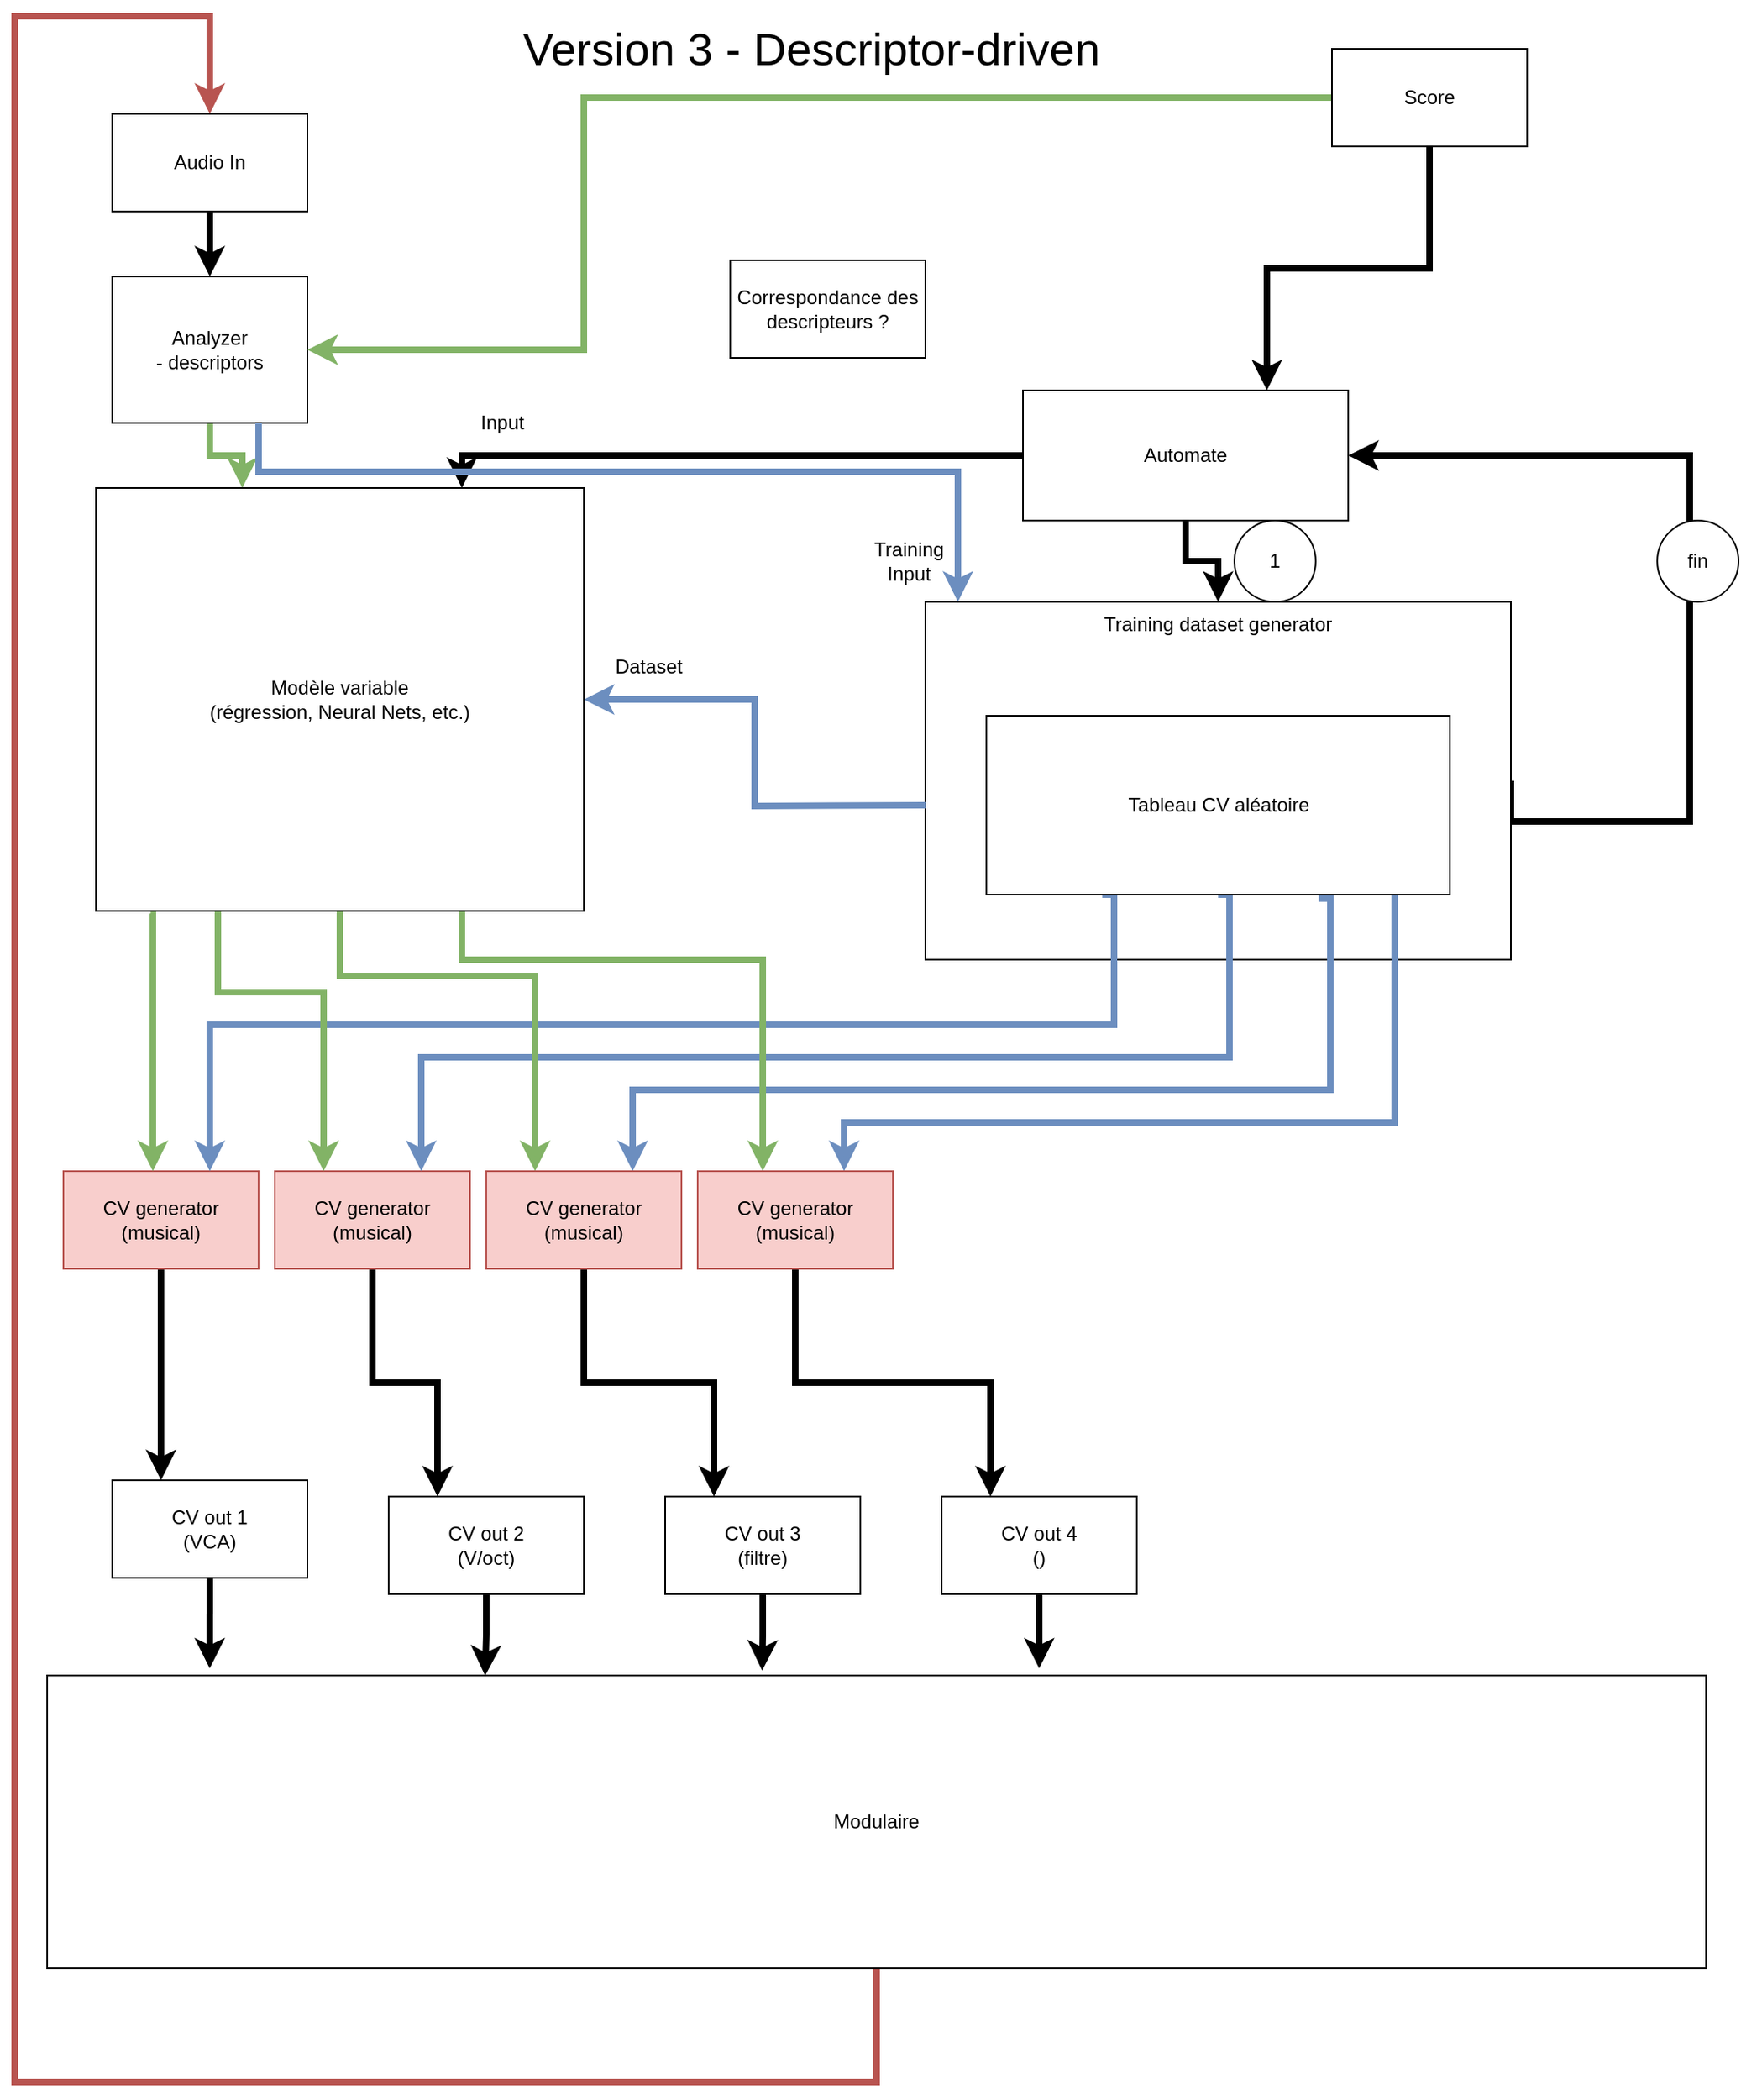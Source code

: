 <mxfile version="14.2.9" type="device"><diagram id="5SEcz89DWQEZ9QOBVA9q" name="Page-1"><mxGraphModel dx="1217" dy="799" grid="1" gridSize="10" guides="1" tooltips="1" connect="1" arrows="1" fold="1" page="1" pageScale="1" pageWidth="1100" pageHeight="1700" math="0" shadow="0"><root><mxCell id="0"/><mxCell id="1" parent="0"/><mxCell id="4c7QL7zh7migVMV3x9H4-15" style="edgeStyle=orthogonalEdgeStyle;rounded=0;orthogonalLoop=1;jettySize=auto;html=1;entryX=0.5;entryY=0;entryDx=0;entryDy=0;exitX=0.5;exitY=1;exitDx=0;exitDy=0;fillColor=#f8cecc;strokeColor=#b85450;strokeWidth=4;" parent="1" source="4c7QL7zh7migVMV3x9H4-1" target="4c7QL7zh7migVMV3x9H4-14" edge="1"><mxGeometry relative="1" as="geometry"><Array as="points"><mxPoint x="550" y="1300"/><mxPoint x="20" y="1300"/><mxPoint x="20" y="30"/><mxPoint x="140" y="30"/></Array></mxGeometry></mxCell><mxCell id="4c7QL7zh7migVMV3x9H4-1" value="Modulaire" style="rounded=0;whiteSpace=wrap;html=1;" parent="1" vertex="1"><mxGeometry x="40" y="1050" width="1020" height="180" as="geometry"/></mxCell><mxCell id="4c7QL7zh7migVMV3x9H4-55" style="edgeStyle=orthogonalEdgeStyle;rounded=0;orthogonalLoop=1;jettySize=auto;html=1;exitX=0.5;exitY=1;exitDx=0;exitDy=0;entryX=0.098;entryY=-0.024;entryDx=0;entryDy=0;entryPerimeter=0;strokeWidth=4;fontSize=12;" parent="1" source="4c7QL7zh7migVMV3x9H4-11" target="4c7QL7zh7migVMV3x9H4-1" edge="1"><mxGeometry relative="1" as="geometry"/></mxCell><mxCell id="4c7QL7zh7migVMV3x9H4-11" value="CV out 1&lt;br&gt;(VCA)" style="rounded=0;whiteSpace=wrap;html=1;" parent="1" vertex="1"><mxGeometry x="80" y="930" width="120" height="60" as="geometry"/></mxCell><mxCell id="4c7QL7zh7migVMV3x9H4-24" style="edgeStyle=orthogonalEdgeStyle;rounded=0;orthogonalLoop=1;jettySize=auto;html=1;exitX=0.5;exitY=1;exitDx=0;exitDy=0;entryX=0.5;entryY=0;entryDx=0;entryDy=0;strokeWidth=4;" parent="1" source="4c7QL7zh7migVMV3x9H4-14" target="4c7QL7zh7migVMV3x9H4-16" edge="1"><mxGeometry relative="1" as="geometry"/></mxCell><mxCell id="4c7QL7zh7migVMV3x9H4-14" value="Audio In" style="rounded=0;whiteSpace=wrap;html=1;" parent="1" vertex="1"><mxGeometry x="80" y="90" width="120" height="60" as="geometry"/></mxCell><mxCell id="4c7QL7zh7migVMV3x9H4-70" value="" style="edgeStyle=orthogonalEdgeStyle;rounded=0;orthogonalLoop=1;jettySize=auto;html=1;strokeWidth=4;fontSize=12;fillColor=#d5e8d4;strokeColor=#82b366;" parent="1" source="4c7QL7zh7migVMV3x9H4-16" target="4c7QL7zh7migVMV3x9H4-69" edge="1"><mxGeometry relative="1" as="geometry"><Array as="points"><mxPoint x="140" y="300"/><mxPoint x="160" y="300"/></Array></mxGeometry></mxCell><mxCell id="4c7QL7zh7migVMV3x9H4-16" value="Analyzer&lt;br&gt;- descriptors" style="rounded=0;whiteSpace=wrap;html=1;" parent="1" vertex="1"><mxGeometry x="80" y="190" width="120" height="90" as="geometry"/></mxCell><mxCell id="4c7QL7zh7migVMV3x9H4-28" style="edgeStyle=orthogonalEdgeStyle;rounded=0;orthogonalLoop=1;jettySize=auto;html=1;entryX=0.25;entryY=0;entryDx=0;entryDy=0;strokeWidth=4;" parent="1" source="4c7QL7zh7migVMV3x9H4-17" target="4c7QL7zh7migVMV3x9H4-11" edge="1"><mxGeometry relative="1" as="geometry"/></mxCell><mxCell id="4c7QL7zh7migVMV3x9H4-17" value="CV generator (musical)" style="rounded=0;whiteSpace=wrap;html=1;fillColor=#f8cecc;strokeColor=#b85450;" parent="1" vertex="1"><mxGeometry x="50" y="740" width="120" height="60" as="geometry"/></mxCell><mxCell id="4c7QL7zh7migVMV3x9H4-38" style="edgeStyle=orthogonalEdgeStyle;rounded=0;orthogonalLoop=1;jettySize=auto;html=1;entryX=1;entryY=0.5;entryDx=0;entryDy=0;strokeWidth=4;fontSize=12;exitX=1;exitY=0.5;exitDx=0;exitDy=0;" parent="1" source="4c7QL7zh7migVMV3x9H4-18" target="4c7QL7zh7migVMV3x9H4-31" edge="1"><mxGeometry relative="1" as="geometry"><Array as="points"><mxPoint x="1050" y="525"/><mxPoint x="1050" y="300"/></Array></mxGeometry></mxCell><mxCell id="4c7QL7zh7migVMV3x9H4-18" value="Training dataset generator" style="rounded=0;whiteSpace=wrap;html=1;align=center;verticalAlign=top;" parent="1" vertex="1"><mxGeometry x="580" y="390" width="360" height="220" as="geometry"/></mxCell><mxCell id="4c7QL7zh7migVMV3x9H4-21" style="edgeStyle=orthogonalEdgeStyle;rounded=0;orthogonalLoop=1;jettySize=auto;html=1;exitX=0.5;exitY=1;exitDx=0;exitDy=0;entryX=0.264;entryY=0.001;entryDx=0;entryDy=0;entryPerimeter=0;strokeWidth=4;" parent="1" source="4c7QL7zh7migVMV3x9H4-20" target="4c7QL7zh7migVMV3x9H4-1" edge="1"><mxGeometry relative="1" as="geometry"/></mxCell><mxCell id="4c7QL7zh7migVMV3x9H4-20" value="CV out 2&lt;br&gt;(V/oct)" style="rounded=0;whiteSpace=wrap;html=1;" parent="1" vertex="1"><mxGeometry x="250" y="940" width="120" height="60" as="geometry"/></mxCell><mxCell id="4c7QL7zh7migVMV3x9H4-30" value="Version 3 - Descriptor-driven" style="text;html=1;strokeColor=none;fillColor=none;align=center;verticalAlign=middle;whiteSpace=wrap;rounded=0;fontSize=28;" parent="1" vertex="1"><mxGeometry x="190" y="20" width="640" height="60" as="geometry"/></mxCell><mxCell id="4c7QL7zh7migVMV3x9H4-32" style="edgeStyle=orthogonalEdgeStyle;rounded=0;orthogonalLoop=1;jettySize=auto;html=1;strokeWidth=4;fontSize=12;" parent="1" source="4c7QL7zh7migVMV3x9H4-31" target="4c7QL7zh7migVMV3x9H4-18" edge="1"><mxGeometry relative="1" as="geometry"/></mxCell><mxCell id="4c7QL7zh7migVMV3x9H4-74" style="edgeStyle=orthogonalEdgeStyle;rounded=0;orthogonalLoop=1;jettySize=auto;html=1;exitX=0;exitY=0.5;exitDx=0;exitDy=0;entryX=0.75;entryY=0;entryDx=0;entryDy=0;strokeWidth=4;fontSize=12;" parent="1" source="4c7QL7zh7migVMV3x9H4-31" target="4c7QL7zh7migVMV3x9H4-69" edge="1"><mxGeometry relative="1" as="geometry"/></mxCell><mxCell id="4c7QL7zh7migVMV3x9H4-31" value="Automate" style="rounded=0;whiteSpace=wrap;html=1;fontSize=12;" parent="1" vertex="1"><mxGeometry x="640" y="260" width="200" height="80" as="geometry"/></mxCell><mxCell id="4c7QL7zh7migVMV3x9H4-33" value="1" style="ellipse;whiteSpace=wrap;html=1;aspect=fixed;fontSize=12;" parent="1" vertex="1"><mxGeometry x="770" y="340" width="50" height="50" as="geometry"/></mxCell><mxCell id="4c7QL7zh7migVMV3x9H4-39" value="fin" style="ellipse;whiteSpace=wrap;html=1;aspect=fixed;fontSize=12;" parent="1" vertex="1"><mxGeometry x="1030" y="340" width="50" height="50" as="geometry"/></mxCell><mxCell id="4c7QL7zh7migVMV3x9H4-52" style="edgeStyle=orthogonalEdgeStyle;rounded=0;orthogonalLoop=1;jettySize=auto;html=1;entryX=0.25;entryY=0;entryDx=0;entryDy=0;strokeWidth=4;fontSize=12;" parent="1" source="4c7QL7zh7migVMV3x9H4-50" target="4c7QL7zh7migVMV3x9H4-20" edge="1"><mxGeometry relative="1" as="geometry"/></mxCell><mxCell id="4c7QL7zh7migVMV3x9H4-50" value="CV generator (musical)" style="rounded=0;whiteSpace=wrap;html=1;fillColor=#f8cecc;strokeColor=#b85450;" parent="1" vertex="1"><mxGeometry x="180" y="740" width="120" height="60" as="geometry"/></mxCell><mxCell id="4c7QL7zh7migVMV3x9H4-58" style="edgeStyle=orthogonalEdgeStyle;rounded=0;orthogonalLoop=1;jettySize=auto;html=1;entryX=0.431;entryY=-0.017;entryDx=0;entryDy=0;entryPerimeter=0;strokeWidth=4;fontSize=12;" parent="1" source="4c7QL7zh7migVMV3x9H4-56" target="4c7QL7zh7migVMV3x9H4-1" edge="1"><mxGeometry relative="1" as="geometry"/></mxCell><mxCell id="4c7QL7zh7migVMV3x9H4-56" value="CV out 3&lt;br&gt;(filtre)" style="rounded=0;whiteSpace=wrap;html=1;" parent="1" vertex="1"><mxGeometry x="420" y="940" width="120" height="60" as="geometry"/></mxCell><mxCell id="4c7QL7zh7migVMV3x9H4-60" style="edgeStyle=orthogonalEdgeStyle;rounded=0;orthogonalLoop=1;jettySize=auto;html=1;entryX=0.598;entryY=-0.024;entryDx=0;entryDy=0;entryPerimeter=0;strokeWidth=4;fontSize=12;" parent="1" source="4c7QL7zh7migVMV3x9H4-59" target="4c7QL7zh7migVMV3x9H4-1" edge="1"><mxGeometry relative="1" as="geometry"/></mxCell><mxCell id="4c7QL7zh7migVMV3x9H4-59" value="CV out 4&lt;br&gt;()" style="rounded=0;whiteSpace=wrap;html=1;" parent="1" vertex="1"><mxGeometry x="590" y="940" width="120" height="60" as="geometry"/></mxCell><mxCell id="4c7QL7zh7migVMV3x9H4-65" style="edgeStyle=orthogonalEdgeStyle;rounded=0;orthogonalLoop=1;jettySize=auto;html=1;exitX=0.25;exitY=1;exitDx=0;exitDy=0;strokeWidth=4;fontSize=12;fillColor=#dae8fc;strokeColor=#6c8ebf;entryX=0.75;entryY=0;entryDx=0;entryDy=0;" parent="1" source="4c7QL7zh7migVMV3x9H4-62" target="4c7QL7zh7migVMV3x9H4-17" edge="1"><mxGeometry relative="1" as="geometry"><Array as="points"><mxPoint x="696" y="570"/><mxPoint x="696" y="650"/><mxPoint x="140" y="650"/></Array></mxGeometry></mxCell><mxCell id="4c7QL7zh7migVMV3x9H4-66" style="edgeStyle=orthogonalEdgeStyle;rounded=0;orthogonalLoop=1;jettySize=auto;html=1;exitX=0.5;exitY=1;exitDx=0;exitDy=0;strokeWidth=4;fontSize=12;fillColor=#dae8fc;strokeColor=#6c8ebf;entryX=0.75;entryY=0;entryDx=0;entryDy=0;" parent="1" source="4c7QL7zh7migVMV3x9H4-62" target="4c7QL7zh7migVMV3x9H4-50" edge="1"><mxGeometry relative="1" as="geometry"><Array as="points"><mxPoint x="767" y="570"/><mxPoint x="767" y="670"/><mxPoint x="270" y="670"/></Array></mxGeometry></mxCell><mxCell id="4c7QL7zh7migVMV3x9H4-67" style="edgeStyle=orthogonalEdgeStyle;rounded=0;orthogonalLoop=1;jettySize=auto;html=1;strokeWidth=4;fontSize=12;exitX=0.717;exitY=1.022;exitDx=0;exitDy=0;exitPerimeter=0;fillColor=#dae8fc;strokeColor=#6c8ebf;entryX=0.75;entryY=0;entryDx=0;entryDy=0;" parent="1" source="4c7QL7zh7migVMV3x9H4-62" target="4c7QL7zh7migVMV3x9H4-79" edge="1"><mxGeometry relative="1" as="geometry"><Array as="points"><mxPoint x="829" y="572"/><mxPoint x="829" y="690"/><mxPoint x="400" y="690"/></Array></mxGeometry></mxCell><mxCell id="4c7QL7zh7migVMV3x9H4-68" style="edgeStyle=orthogonalEdgeStyle;rounded=0;orthogonalLoop=1;jettySize=auto;html=1;exitX=0.881;exitY=1;exitDx=0;exitDy=0;strokeWidth=4;fontSize=12;exitPerimeter=0;fillColor=#dae8fc;strokeColor=#6c8ebf;entryX=0.75;entryY=0;entryDx=0;entryDy=0;" parent="1" source="4c7QL7zh7migVMV3x9H4-62" target="4c7QL7zh7migVMV3x9H4-81" edge="1"><mxGeometry relative="1" as="geometry"><Array as="points"><mxPoint x="869" y="710"/><mxPoint x="530" y="710"/></Array></mxGeometry></mxCell><mxCell id="4c7QL7zh7migVMV3x9H4-72" style="edgeStyle=orthogonalEdgeStyle;rounded=0;orthogonalLoop=1;jettySize=auto;html=1;entryX=1;entryY=0.5;entryDx=0;entryDy=0;strokeWidth=4;fontSize=12;fillColor=#dae8fc;strokeColor=#6c8ebf;" parent="1" target="4c7QL7zh7migVMV3x9H4-69" edge="1"><mxGeometry relative="1" as="geometry"><mxPoint x="580" y="515" as="sourcePoint"/></mxGeometry></mxCell><mxCell id="4c7QL7zh7migVMV3x9H4-62" value="Tableau CV aléatoire" style="rounded=0;whiteSpace=wrap;html=1;fontSize=12;" parent="1" vertex="1"><mxGeometry x="617.5" y="460" width="285" height="110" as="geometry"/></mxCell><mxCell id="4c7QL7zh7migVMV3x9H4-77" style="edgeStyle=orthogonalEdgeStyle;rounded=0;orthogonalLoop=1;jettySize=auto;html=1;strokeWidth=4;fontSize=12;exitX=0.112;exitY=1.006;exitDx=0;exitDy=0;exitPerimeter=0;fillColor=#d5e8d4;strokeColor=#82b366;" parent="1" target="4c7QL7zh7migVMV3x9H4-17" edge="1" source="4c7QL7zh7migVMV3x9H4-69"><mxGeometry relative="1" as="geometry"><mxPoint x="105" y="590" as="sourcePoint"/><Array as="points"><mxPoint x="105" y="582"/></Array></mxGeometry></mxCell><mxCell id="4c7QL7zh7migVMV3x9H4-78" style="edgeStyle=orthogonalEdgeStyle;rounded=0;orthogonalLoop=1;jettySize=auto;html=1;exitX=0.25;exitY=1;exitDx=0;exitDy=0;strokeWidth=4;fontSize=12;fillColor=#d5e8d4;strokeColor=#82b366;" parent="1" source="4c7QL7zh7migVMV3x9H4-69" target="4c7QL7zh7migVMV3x9H4-50" edge="1"><mxGeometry relative="1" as="geometry"><Array as="points"><mxPoint x="145" y="630"/><mxPoint x="210" y="630"/></Array></mxGeometry></mxCell><mxCell id="4c7QL7zh7migVMV3x9H4-80" style="edgeStyle=orthogonalEdgeStyle;rounded=0;orthogonalLoop=1;jettySize=auto;html=1;exitX=0.5;exitY=1;exitDx=0;exitDy=0;strokeWidth=4;fontSize=12;fillColor=#d5e8d4;strokeColor=#82b366;" parent="1" source="4c7QL7zh7migVMV3x9H4-69" target="4c7QL7zh7migVMV3x9H4-79" edge="1"><mxGeometry relative="1" as="geometry"><Array as="points"><mxPoint x="220" y="620"/><mxPoint x="340" y="620"/></Array></mxGeometry></mxCell><mxCell id="4c7QL7zh7migVMV3x9H4-82" style="edgeStyle=orthogonalEdgeStyle;rounded=0;orthogonalLoop=1;jettySize=auto;html=1;exitX=0.75;exitY=1;exitDx=0;exitDy=0;strokeWidth=4;fontSize=12;fillColor=#d5e8d4;strokeColor=#82b366;" parent="1" source="4c7QL7zh7migVMV3x9H4-69" target="4c7QL7zh7migVMV3x9H4-81" edge="1"><mxGeometry relative="1" as="geometry"><Array as="points"><mxPoint x="295" y="610"/><mxPoint x="480" y="610"/></Array></mxGeometry></mxCell><mxCell id="4c7QL7zh7migVMV3x9H4-69" value="Modèle variable&lt;br&gt;(régression, Neural Nets, etc.)" style="rounded=0;whiteSpace=wrap;html=1;fontSize=12;" parent="1" vertex="1"><mxGeometry x="70" y="320" width="300" height="260" as="geometry"/></mxCell><mxCell id="4c7QL7zh7migVMV3x9H4-71" value="Training Input" style="text;html=1;strokeColor=none;fillColor=none;align=center;verticalAlign=middle;whiteSpace=wrap;rounded=0;fontSize=12;" parent="1" vertex="1"><mxGeometry x="550" y="355" width="40" height="20" as="geometry"/></mxCell><mxCell id="4c7QL7zh7migVMV3x9H4-73" value="Dataset" style="text;html=1;strokeColor=none;fillColor=none;align=center;verticalAlign=middle;whiteSpace=wrap;rounded=0;fontSize=12;" parent="1" vertex="1"><mxGeometry x="390" y="420" width="40" height="20" as="geometry"/></mxCell><mxCell id="4c7QL7zh7migVMV3x9H4-76" value="Input" style="text;html=1;strokeColor=none;fillColor=none;align=center;verticalAlign=middle;whiteSpace=wrap;rounded=0;fontSize=12;" parent="1" vertex="1"><mxGeometry x="300" y="270" width="40" height="20" as="geometry"/></mxCell><mxCell id="4c7QL7zh7migVMV3x9H4-83" style="edgeStyle=orthogonalEdgeStyle;rounded=0;orthogonalLoop=1;jettySize=auto;html=1;exitX=0.5;exitY=1;exitDx=0;exitDy=0;entryX=0.25;entryY=0;entryDx=0;entryDy=0;strokeWidth=4;fontSize=12;" parent="1" source="4c7QL7zh7migVMV3x9H4-79" target="4c7QL7zh7migVMV3x9H4-56" edge="1"><mxGeometry relative="1" as="geometry"/></mxCell><mxCell id="4c7QL7zh7migVMV3x9H4-79" value="CV generator (musical)" style="rounded=0;whiteSpace=wrap;html=1;fillColor=#f8cecc;strokeColor=#b85450;" parent="1" vertex="1"><mxGeometry x="310" y="740" width="120" height="60" as="geometry"/></mxCell><mxCell id="4c7QL7zh7migVMV3x9H4-84" style="edgeStyle=orthogonalEdgeStyle;rounded=0;orthogonalLoop=1;jettySize=auto;html=1;exitX=0.5;exitY=1;exitDx=0;exitDy=0;entryX=0.25;entryY=0;entryDx=0;entryDy=0;strokeWidth=4;fontSize=12;" parent="1" source="4c7QL7zh7migVMV3x9H4-81" target="4c7QL7zh7migVMV3x9H4-59" edge="1"><mxGeometry relative="1" as="geometry"/></mxCell><mxCell id="4c7QL7zh7migVMV3x9H4-81" value="CV generator (musical)" style="rounded=0;whiteSpace=wrap;html=1;fillColor=#f8cecc;strokeColor=#b85450;" parent="1" vertex="1"><mxGeometry x="440" y="740" width="120" height="60" as="geometry"/></mxCell><mxCell id="4c7QL7zh7migVMV3x9H4-86" style="edgeStyle=orthogonalEdgeStyle;rounded=0;orthogonalLoop=1;jettySize=auto;html=1;entryX=0.75;entryY=0;entryDx=0;entryDy=0;strokeWidth=4;fontSize=12;" parent="1" source="4c7QL7zh7migVMV3x9H4-85" target="4c7QL7zh7migVMV3x9H4-31" edge="1"><mxGeometry relative="1" as="geometry"/></mxCell><mxCell id="sM3n51xxNkjI7NKfwClg-3" style="edgeStyle=orthogonalEdgeStyle;rounded=0;orthogonalLoop=1;jettySize=auto;html=1;exitX=0;exitY=0.5;exitDx=0;exitDy=0;entryX=1;entryY=0.5;entryDx=0;entryDy=0;strokeWidth=4;fillColor=#d5e8d4;strokeColor=#82b366;" edge="1" parent="1" source="4c7QL7zh7migVMV3x9H4-85" target="4c7QL7zh7migVMV3x9H4-16"><mxGeometry relative="1" as="geometry"><Array as="points"><mxPoint x="370" y="80"/><mxPoint x="370" y="235"/></Array></mxGeometry></mxCell><mxCell id="4c7QL7zh7migVMV3x9H4-85" value="Score" style="rounded=0;whiteSpace=wrap;html=1;fontSize=12;align=center;" parent="1" vertex="1"><mxGeometry x="830" y="50" width="120" height="60" as="geometry"/></mxCell><mxCell id="4c7QL7zh7migVMV3x9H4-93" value="&lt;span&gt;Correspondance des descripteurs ?&lt;/span&gt;" style="rounded=0;whiteSpace=wrap;html=1;fontSize=12;align=center;" parent="1" vertex="1"><mxGeometry x="460" y="180" width="120" height="60" as="geometry"/></mxCell><mxCell id="sM3n51xxNkjI7NKfwClg-1" value="" style="edgeStyle=orthogonalEdgeStyle;rounded=0;orthogonalLoop=1;jettySize=auto;html=1;strokeWidth=4;fontSize=12;exitX=0.75;exitY=1;exitDx=0;exitDy=0;fillColor=#dae8fc;strokeColor=#6c8ebf;" edge="1" parent="1" source="4c7QL7zh7migVMV3x9H4-16"><mxGeometry relative="1" as="geometry"><mxPoint x="180" y="300" as="sourcePoint"/><mxPoint x="600" y="390" as="targetPoint"/><Array as="points"><mxPoint x="170" y="310"/><mxPoint x="600" y="310"/></Array></mxGeometry></mxCell></root></mxGraphModel></diagram></mxfile>